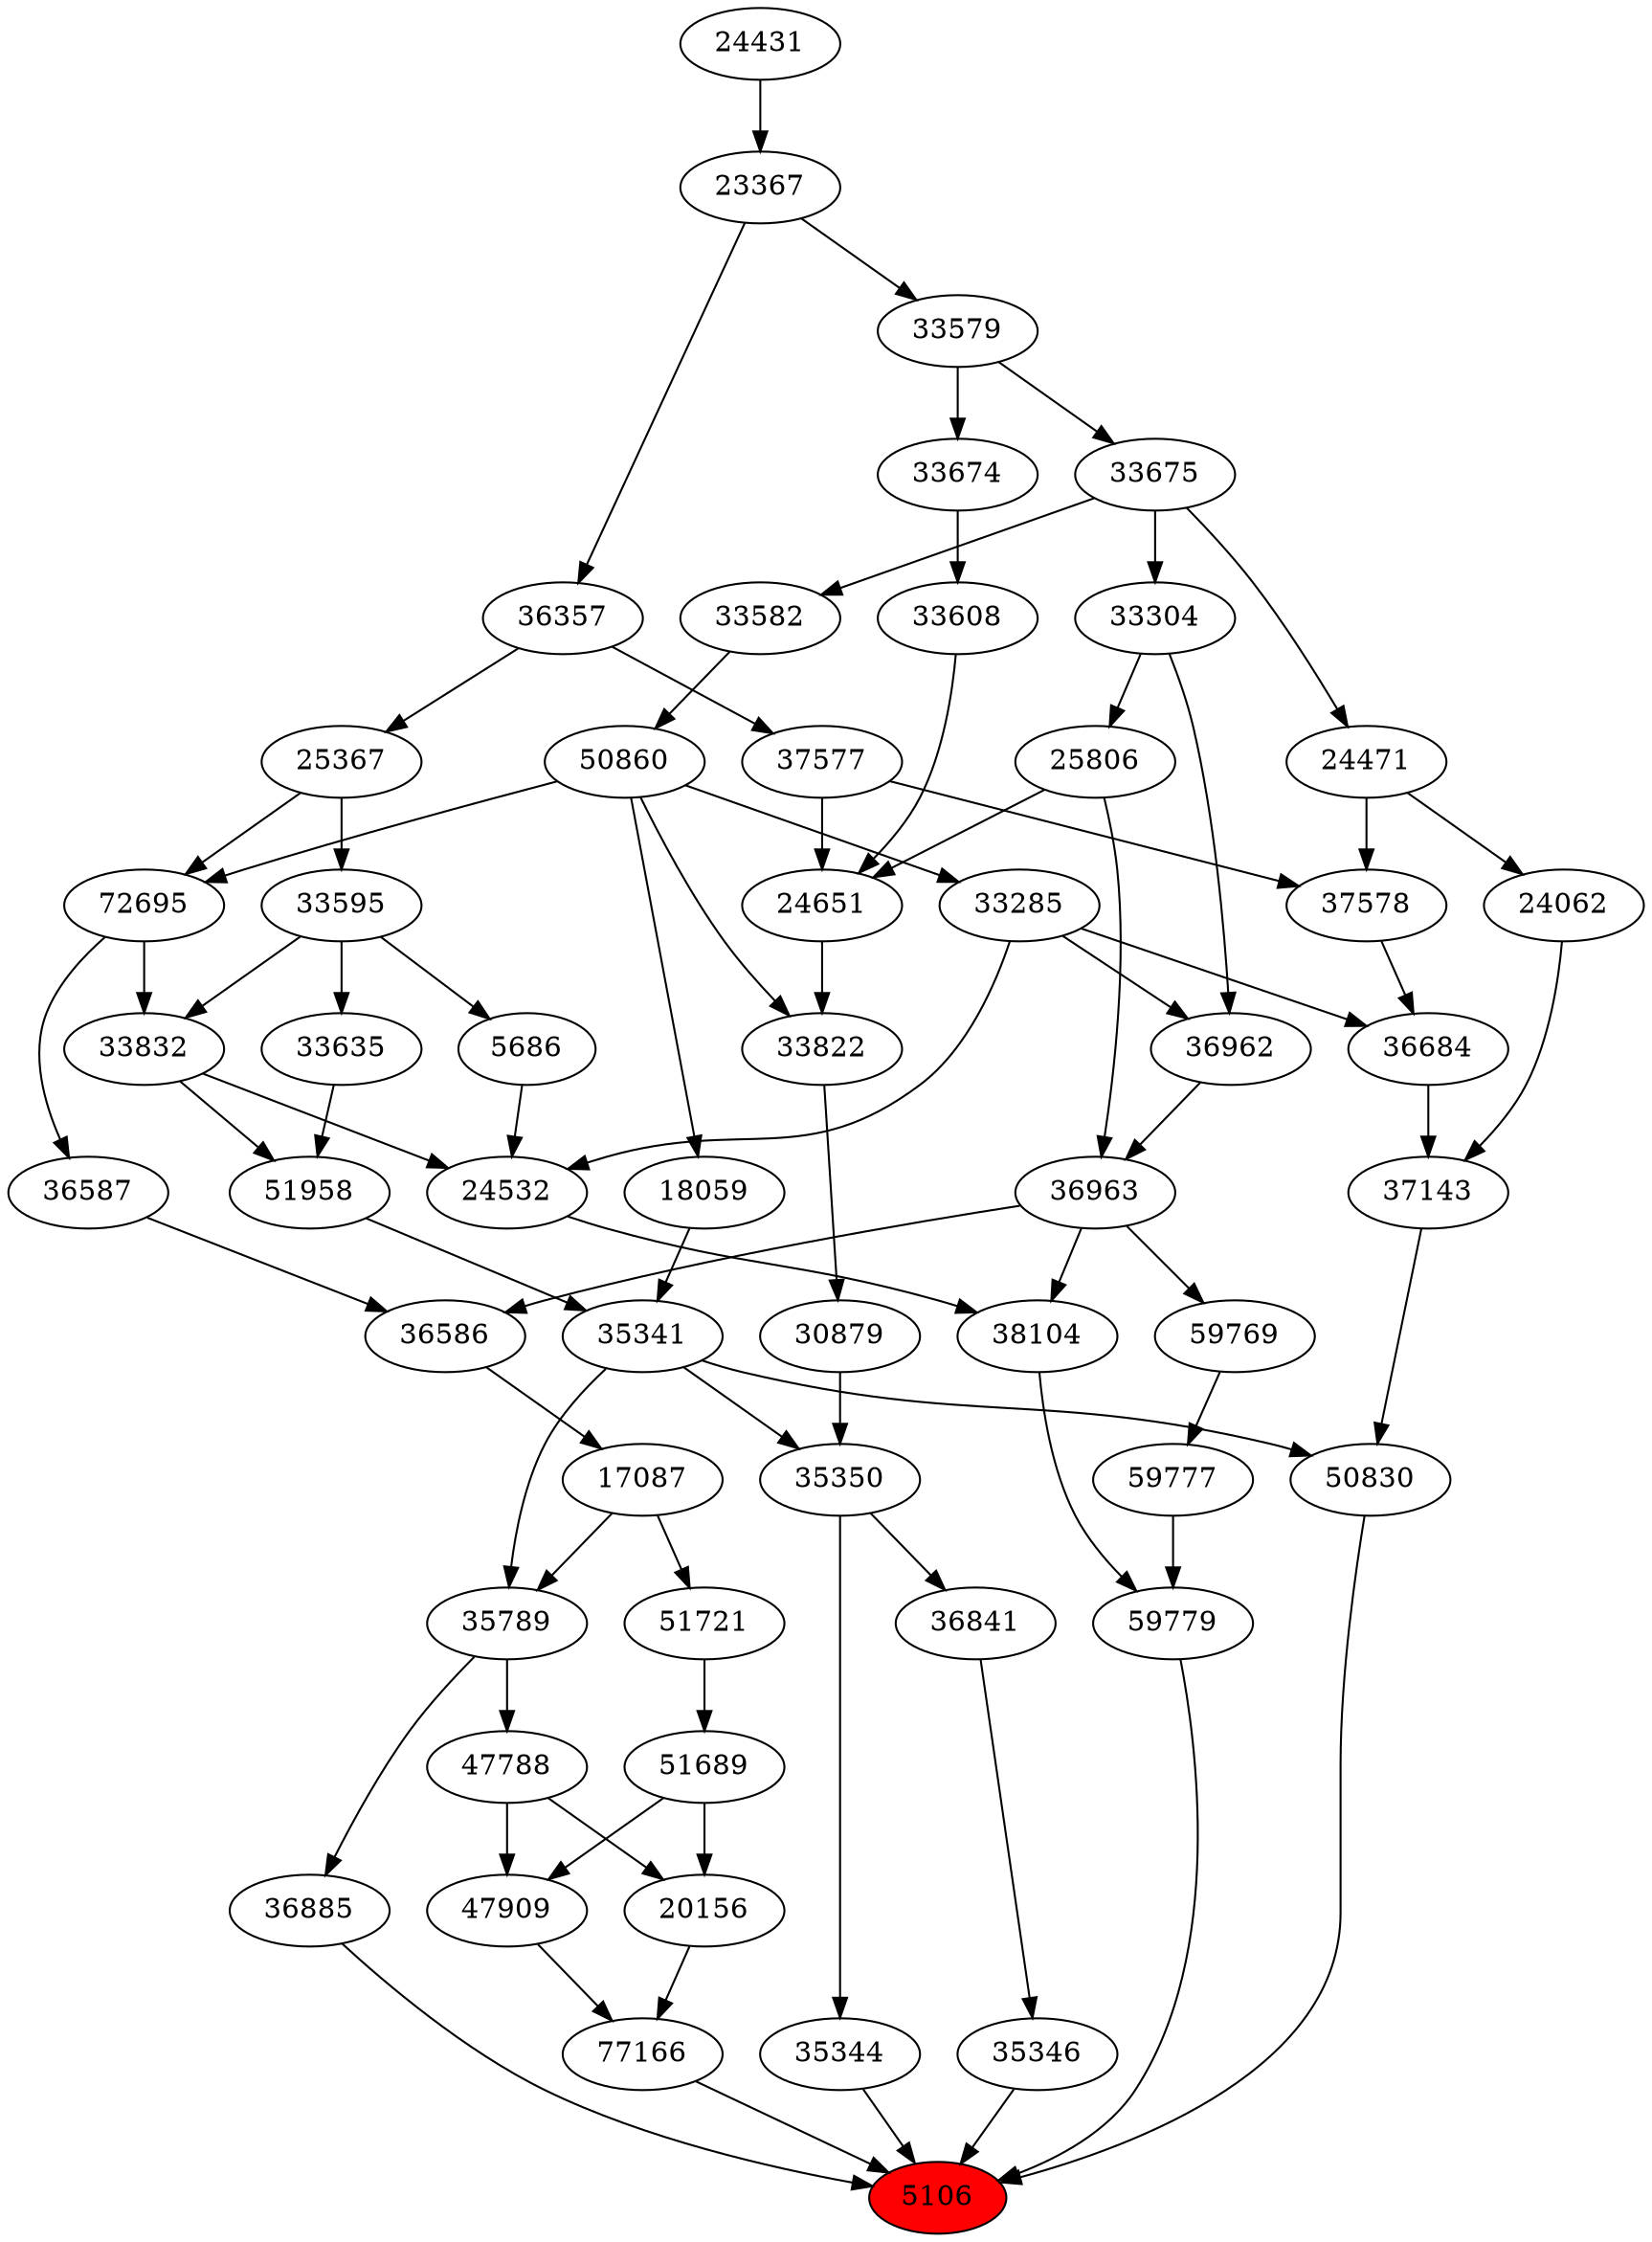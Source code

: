 strict digraph{ 
5106 [label="5106" fillcolor=red style=filled]
50830 -> 5106
59779 -> 5106
36885 -> 5106
35344 -> 5106
35346 -> 5106
77166 -> 5106
50830 [label="50830"]
35341 -> 50830
37143 -> 50830
59779 [label="59779"]
59777 -> 59779
38104 -> 59779
36885 [label="36885"]
35789 -> 36885
35344 [label="35344"]
35350 -> 35344
35346 [label="35346"]
36841 -> 35346
77166 [label="77166"]
20156 -> 77166
47909 -> 77166
35341 [label="35341"]
51958 -> 35341
18059 -> 35341
37143 [label="37143"]
36684 -> 37143
24062 -> 37143
59777 [label="59777"]
59769 -> 59777
38104 [label="38104"]
24532 -> 38104
36963 -> 38104
35789 [label="35789"]
17087 -> 35789
35341 -> 35789
35350 [label="35350"]
30879 -> 35350
35341 -> 35350
36841 [label="36841"]
35350 -> 36841
20156 [label="20156"]
47788 -> 20156
51689 -> 20156
47909 [label="47909"]
51689 -> 47909
47788 -> 47909
51958 [label="51958"]
33832 -> 51958
33635 -> 51958
18059 [label="18059"]
50860 -> 18059
36684 [label="36684"]
33285 -> 36684
37578 -> 36684
24062 [label="24062"]
24471 -> 24062
59769 [label="59769"]
36963 -> 59769
24532 [label="24532"]
33285 -> 24532
5686 -> 24532
33832 -> 24532
36963 [label="36963"]
36962 -> 36963
25806 -> 36963
17087 [label="17087"]
36586 -> 17087
30879 [label="30879"]
33822 -> 30879
47788 [label="47788"]
35789 -> 47788
51689 [label="51689"]
51721 -> 51689
33832 [label="33832"]
72695 -> 33832
33595 -> 33832
33635 [label="33635"]
33595 -> 33635
50860 [label="50860"]
33582 -> 50860
33285 [label="33285"]
50860 -> 33285
37578 [label="37578"]
24471 -> 37578
37577 -> 37578
24471 [label="24471"]
33675 -> 24471
5686 [label="5686"]
33595 -> 5686
36962 [label="36962"]
33285 -> 36962
33304 -> 36962
25806 [label="25806"]
33304 -> 25806
36586 [label="36586"]
36587 -> 36586
36963 -> 36586
33822 [label="33822"]
24651 -> 33822
50860 -> 33822
51721 [label="51721"]
17087 -> 51721
72695 [label="72695"]
50860 -> 72695
25367 -> 72695
33595 [label="33595"]
25367 -> 33595
33582 [label="33582"]
33675 -> 33582
37577 [label="37577"]
36357 -> 37577
33675 [label="33675"]
33579 -> 33675
33304 [label="33304"]
33675 -> 33304
36587 [label="36587"]
72695 -> 36587
24651 [label="24651"]
25806 -> 24651
33608 -> 24651
37577 -> 24651
25367 [label="25367"]
36357 -> 25367
36357 [label="36357"]
23367 -> 36357
33579 [label="33579"]
23367 -> 33579
33608 [label="33608"]
33674 -> 33608
23367 [label="23367"]
24431 -> 23367
33674 [label="33674"]
33579 -> 33674
24431 [label="24431"]
}